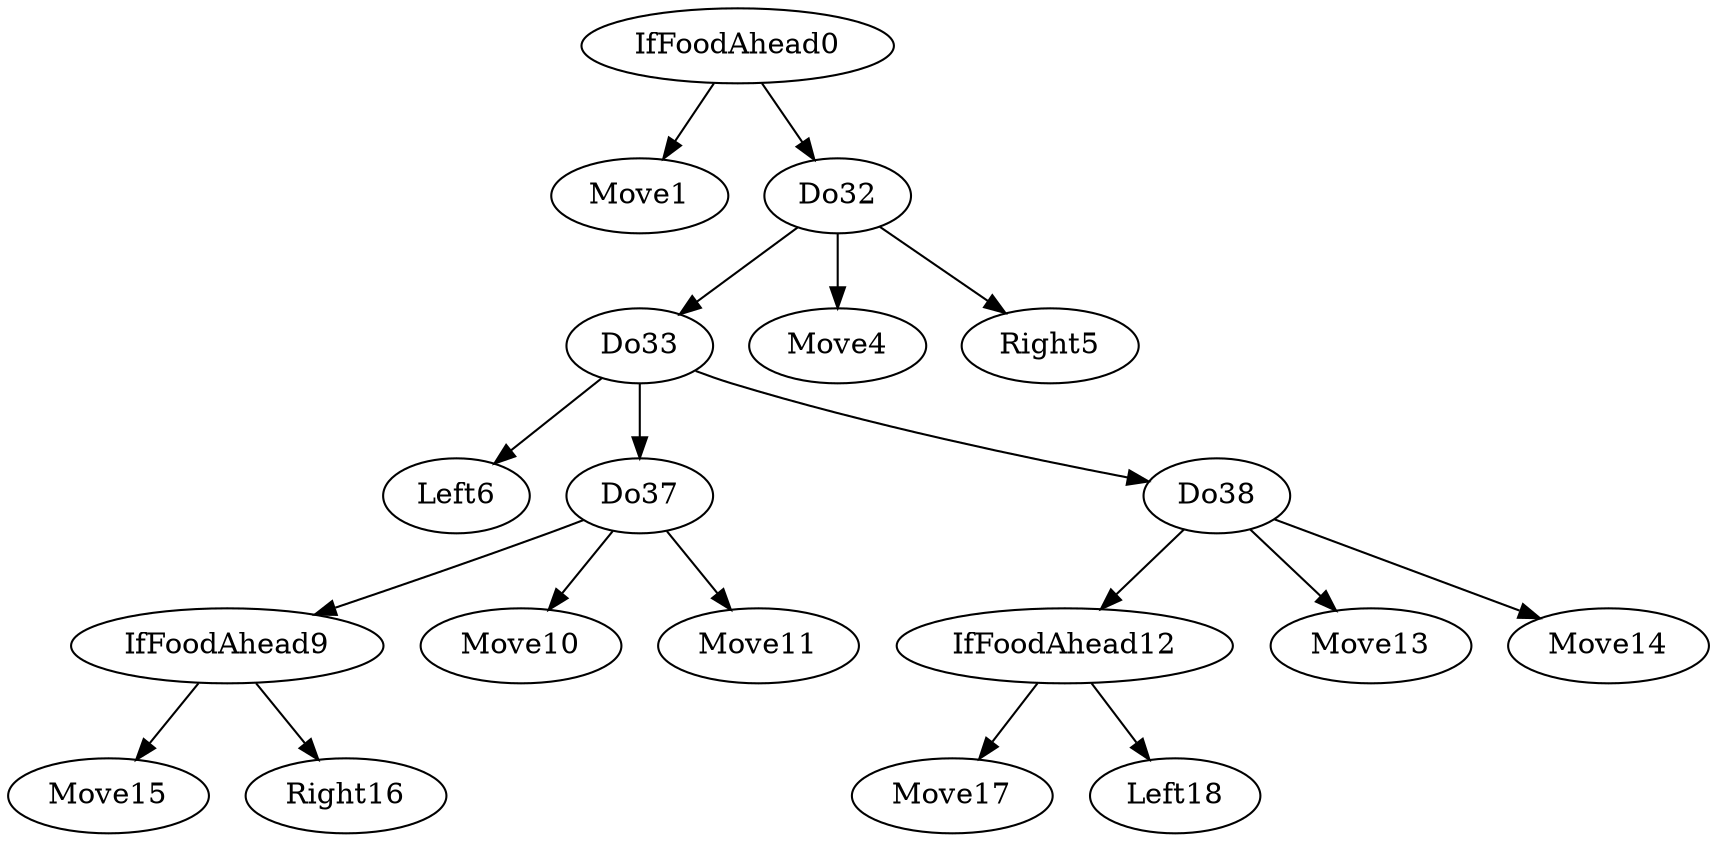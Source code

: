 digraph T {
	IfFoodAhead0 -> Move1;
	IfFoodAhead0 -> Do32;
	Do32 -> Do33;
	Do32 -> Move4;
	Do32 -> Right5;
	Do33 -> Left6;
	Do33 -> Do37;
	Do33 -> Do38;
	Do37 -> IfFoodAhead9;
	Do37 -> Move10;
	Do37 -> Move11;
	Do38 -> IfFoodAhead12;
	Do38 -> Move13;
	Do38 -> Move14;
	IfFoodAhead9 -> Move15;
	IfFoodAhead9 -> Right16;
	IfFoodAhead12 -> Move17;
	IfFoodAhead12 -> Left18;
}
